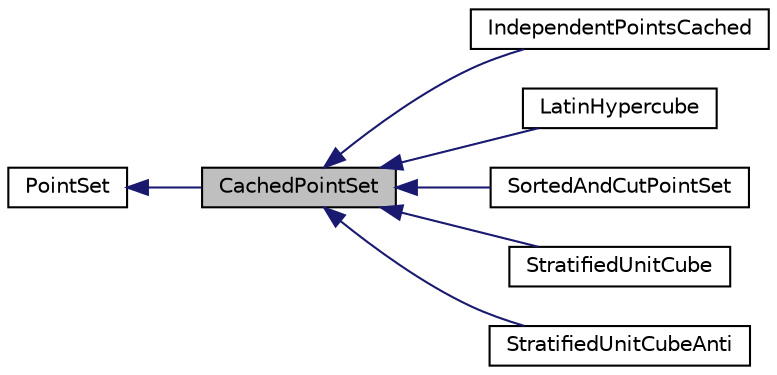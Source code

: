 digraph "CachedPointSet"
{
 // INTERACTIVE_SVG=YES
  bgcolor="transparent";
  edge [fontname="Helvetica",fontsize="10",labelfontname="Helvetica",labelfontsize="10"];
  node [fontname="Helvetica",fontsize="10",shape=record];
  rankdir="LR";
  Node0 [label="CachedPointSet",height=0.2,width=0.4,color="black", fillcolor="grey75", style="filled", fontcolor="black"];
  Node1 -> Node0 [dir="back",color="midnightblue",fontsize="10",style="solid",fontname="Helvetica"];
  Node1 [label="PointSet",height=0.2,width=0.4,color="black",URL="$d8/d10/classumontreal_1_1ssj_1_1hups_1_1PointSet.html",tooltip="This abstract class represents a general point set. "];
  Node0 -> Node2 [dir="back",color="midnightblue",fontsize="10",style="solid",fontname="Helvetica"];
  Node2 [label="IndependentPointsCached",height=0.2,width=0.4,color="black",URL="$d4/d8b/classumontreal_1_1ssj_1_1hups_1_1IndependentPointsCached.html",tooltip="Similar to IndependentPoints, but the points are all generated and stored (cached) when the point set..."];
  Node0 -> Node3 [dir="back",color="midnightblue",fontsize="10",style="solid",fontname="Helvetica"];
  Node3 [label="LatinHypercube",height=0.2,width=0.4,color="black",URL="$dc/d02/classumontreal_1_1ssj_1_1hups_1_1LatinHypercube.html",tooltip="Implements Latin Hypercube Sampling (LHS) with  points in the -dimensional unit hypercube. "];
  Node0 -> Node4 [dir="back",color="midnightblue",fontsize="10",style="solid",fontname="Helvetica"];
  Node4 [label="SortedAndCutPointSet",height=0.2,width=0.4,color="black",URL="$de/dab/classumontreal_1_1ssj_1_1hups_1_1SortedAndCutPointSet.html",tooltip="This class is useful for the Array-RQMC method, in the situation where the Markov chain has a multidi..."];
  Node0 -> Node5 [dir="back",color="midnightblue",fontsize="10",style="solid",fontname="Helvetica"];
  Node5 [label="StratifiedUnitCube",height=0.2,width=0.4,color="black",URL="$d2/dcf/classumontreal_1_1ssj_1_1hups_1_1StratifiedUnitCube.html",tooltip="This class implements a stratification of the unit cube in rectangular boxes of same size and orienta..."];
  Node0 -> Node6 [dir="back",color="midnightblue",fontsize="10",style="solid",fontname="Helvetica"];
  Node6 [label="StratifiedUnitCubeAnti",height=0.2,width=0.4,color="black",URL="$d6/d9b/classumontreal_1_1ssj_1_1hups_1_1StratifiedUnitCubeAnti.html",tooltip="This class implements a stratification of the unit cube in rectangular boxes of same size and orienta..."];
}
